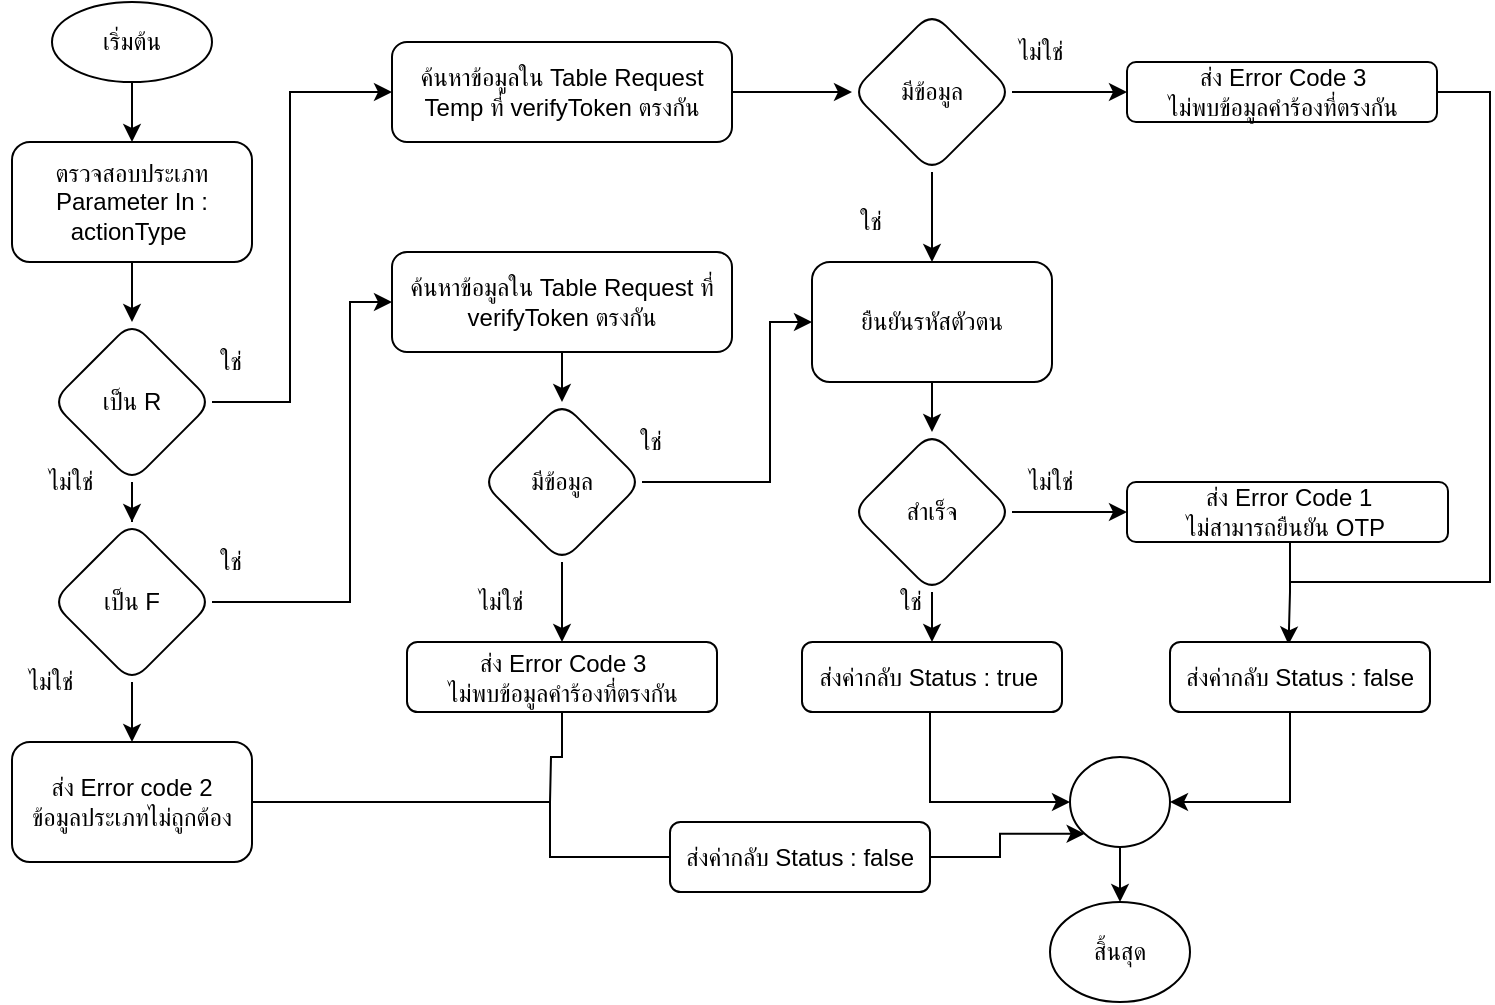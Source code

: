 <mxfile version="20.3.7" type="github" pages="2">
  <diagram id="5tT6JGEHEpbYU6vvurMg" name="หน้า-1">
    <mxGraphModel dx="599" dy="737" grid="1" gridSize="10" guides="1" tooltips="1" connect="1" arrows="1" fold="1" page="1" pageScale="1" pageWidth="827" pageHeight="1169" math="0" shadow="0">
      <root>
        <mxCell id="0" />
        <mxCell id="1" parent="0" />
        <mxCell id="_IzJQ9_v8akHQBwBYt0i-96" value="" style="edgeStyle=orthogonalEdgeStyle;rounded=0;orthogonalLoop=1;jettySize=auto;html=1;" parent="1" source="_IzJQ9_v8akHQBwBYt0i-1" target="_IzJQ9_v8akHQBwBYt0i-31" edge="1">
          <mxGeometry relative="1" as="geometry" />
        </mxCell>
        <mxCell id="_IzJQ9_v8akHQBwBYt0i-1" value="เริ่มต้น" style="ellipse;whiteSpace=wrap;html=1;" parent="1" vertex="1">
          <mxGeometry x="901" y="30" width="80" height="40" as="geometry" />
        </mxCell>
        <mxCell id="_IzJQ9_v8akHQBwBYt0i-31" value="ตรวจสอบประเภท&lt;br&gt;Parameter In : actionType&amp;nbsp;" style="rounded=1;whiteSpace=wrap;html=1;" parent="1" vertex="1">
          <mxGeometry x="881" y="100" width="120" height="60" as="geometry" />
        </mxCell>
        <mxCell id="_IzJQ9_v8akHQBwBYt0i-98" value="" style="edgeStyle=orthogonalEdgeStyle;rounded=0;orthogonalLoop=1;jettySize=auto;html=1;" parent="1" source="_IzJQ9_v8akHQBwBYt0i-34" target="_IzJQ9_v8akHQBwBYt0i-97" edge="1">
          <mxGeometry relative="1" as="geometry" />
        </mxCell>
        <mxCell id="_IzJQ9_v8akHQBwBYt0i-34" value="เป็น R" style="rhombus;whiteSpace=wrap;html=1;rounded=1;" parent="1" vertex="1">
          <mxGeometry x="901" y="190" width="80" height="80" as="geometry" />
        </mxCell>
        <mxCell id="_IzJQ9_v8akHQBwBYt0i-30" value="" style="edgeStyle=orthogonalEdgeStyle;rounded=0;orthogonalLoop=1;jettySize=auto;html=1;exitX=0.5;exitY=1;exitDx=0;exitDy=0;" parent="1" source="_IzJQ9_v8akHQBwBYt0i-31" target="_IzJQ9_v8akHQBwBYt0i-34" edge="1">
          <mxGeometry relative="1" as="geometry" />
        </mxCell>
        <mxCell id="_IzJQ9_v8akHQBwBYt0i-121" value="" style="edgeStyle=orthogonalEdgeStyle;rounded=0;orthogonalLoop=1;jettySize=auto;html=1;endArrow=classic;endFill=1;" parent="1" source="_IzJQ9_v8akHQBwBYt0i-51" target="_IzJQ9_v8akHQBwBYt0i-68" edge="1">
          <mxGeometry relative="1" as="geometry" />
        </mxCell>
        <mxCell id="_IzJQ9_v8akHQBwBYt0i-51" value="" style="ellipse;whiteSpace=wrap;html=1;" parent="1" vertex="1">
          <mxGeometry x="1410" y="407.5" width="50" height="45" as="geometry" />
        </mxCell>
        <mxCell id="_IzJQ9_v8akHQBwBYt0i-68" value="สิ้นสุด" style="ellipse;whiteSpace=wrap;html=1;" parent="1" vertex="1">
          <mxGeometry x="1400" y="480" width="70" height="50" as="geometry" />
        </mxCell>
        <mxCell id="_IzJQ9_v8akHQBwBYt0i-87" style="edgeStyle=orthogonalEdgeStyle;rounded=0;orthogonalLoop=1;jettySize=auto;html=1;entryX=0;entryY=0.5;entryDx=0;entryDy=0;endArrow=classic;endFill=1;" parent="1" source="_IzJQ9_v8akHQBwBYt0i-88" target="_IzJQ9_v8akHQBwBYt0i-51" edge="1">
          <mxGeometry relative="1" as="geometry">
            <Array as="points">
              <mxPoint x="1340" y="430" />
            </Array>
          </mxGeometry>
        </mxCell>
        <mxCell id="_IzJQ9_v8akHQBwBYt0i-88" value="ส่งค่ากลับ Status : true&amp;nbsp;" style="rounded=1;whiteSpace=wrap;html=1;" parent="1" vertex="1">
          <mxGeometry x="1276" y="350" width="130" height="35" as="geometry" />
        </mxCell>
        <mxCell id="_IzJQ9_v8akHQBwBYt0i-33" style="edgeStyle=orthogonalEdgeStyle;rounded=0;orthogonalLoop=1;jettySize=auto;html=1;entryX=0;entryY=0.5;entryDx=0;entryDy=0;" parent="1" source="_IzJQ9_v8akHQBwBYt0i-34" target="_IzJQ9_v8akHQBwBYt0i-72" edge="1">
          <mxGeometry relative="1" as="geometry">
            <Array as="points">
              <mxPoint x="1020" y="230" />
              <mxPoint x="1020" y="75" />
            </Array>
          </mxGeometry>
        </mxCell>
        <mxCell id="_IzJQ9_v8akHQBwBYt0i-105" value="" style="edgeStyle=orthogonalEdgeStyle;rounded=0;orthogonalLoop=1;jettySize=auto;html=1;entryX=0;entryY=0.5;entryDx=0;entryDy=0;" parent="1" source="_IzJQ9_v8akHQBwBYt0i-97" target="_IzJQ9_v8akHQBwBYt0i-110" edge="1">
          <mxGeometry relative="1" as="geometry">
            <mxPoint x="1010" y="330.059" as="targetPoint" />
            <Array as="points">
              <mxPoint x="1050" y="330" />
              <mxPoint x="1050" y="180" />
            </Array>
          </mxGeometry>
        </mxCell>
        <mxCell id="_IzJQ9_v8akHQBwBYt0i-107" value="" style="edgeStyle=orthogonalEdgeStyle;rounded=0;orthogonalLoop=1;jettySize=auto;html=1;" parent="1" source="_IzJQ9_v8akHQBwBYt0i-97" target="_IzJQ9_v8akHQBwBYt0i-106" edge="1">
          <mxGeometry relative="1" as="geometry" />
        </mxCell>
        <mxCell id="_IzJQ9_v8akHQBwBYt0i-97" value="เป็น F" style="rhombus;whiteSpace=wrap;html=1;rounded=1;" parent="1" vertex="1">
          <mxGeometry x="901" y="290" width="80" height="80" as="geometry" />
        </mxCell>
        <mxCell id="_IzJQ9_v8akHQBwBYt0i-99" value="ใช่" style="text;html=1;align=center;verticalAlign=middle;resizable=0;points=[];autosize=1;strokeColor=none;fillColor=none;" parent="1" vertex="1">
          <mxGeometry x="970" y="195" width="40" height="30" as="geometry" />
        </mxCell>
        <mxCell id="_IzJQ9_v8akHQBwBYt0i-100" value="ไม่ใช่" style="text;html=1;align=center;verticalAlign=middle;resizable=0;points=[];autosize=1;strokeColor=none;fillColor=none;" parent="1" vertex="1">
          <mxGeometry x="885" y="255" width="50" height="30" as="geometry" />
        </mxCell>
        <mxCell id="_IzJQ9_v8akHQBwBYt0i-122" style="edgeStyle=orthogonalEdgeStyle;rounded=0;orthogonalLoop=1;jettySize=auto;html=1;endArrow=none;endFill=0;entryX=0;entryY=0.5;entryDx=0;entryDy=0;" parent="1" source="_IzJQ9_v8akHQBwBYt0i-106" target="66u1GEdo-1cmv5JM-1_x-1" edge="1">
          <mxGeometry relative="1" as="geometry">
            <mxPoint x="1340.0" y="430" as="targetPoint" />
            <Array as="points">
              <mxPoint x="1150" y="430" />
              <mxPoint x="1150" y="457" />
            </Array>
          </mxGeometry>
        </mxCell>
        <mxCell id="_IzJQ9_v8akHQBwBYt0i-106" value="ส่ง Error code 2&lt;br&gt;ข้อมูลประเภทไม่ถูกต้อง" style="whiteSpace=wrap;html=1;rounded=1;" parent="1" vertex="1">
          <mxGeometry x="881" y="400" width="120" height="60" as="geometry" />
        </mxCell>
        <mxCell id="_IzJQ9_v8akHQBwBYt0i-108" value="ใช่" style="text;html=1;align=center;verticalAlign=middle;resizable=0;points=[];autosize=1;strokeColor=none;fillColor=none;" parent="1" vertex="1">
          <mxGeometry x="970" y="295" width="40" height="30" as="geometry" />
        </mxCell>
        <mxCell id="_IzJQ9_v8akHQBwBYt0i-109" value="ไม่ใช่" style="text;html=1;align=center;verticalAlign=middle;resizable=0;points=[];autosize=1;strokeColor=none;fillColor=none;" parent="1" vertex="1">
          <mxGeometry x="875" y="355" width="50" height="30" as="geometry" />
        </mxCell>
        <mxCell id="_IzJQ9_v8akHQBwBYt0i-72" value="ค้นหาข้อมูลใน Table Request Temp ที่ verifyToken ตรงกัน" style="rounded=1;whiteSpace=wrap;html=1;" parent="1" vertex="1">
          <mxGeometry x="1071" y="50" width="170" height="50" as="geometry" />
        </mxCell>
        <mxCell id="_IzJQ9_v8akHQBwBYt0i-73" value="มีข้อมูล" style="rhombus;whiteSpace=wrap;html=1;rounded=1;" parent="1" vertex="1">
          <mxGeometry x="1301" y="35" width="80" height="80" as="geometry" />
        </mxCell>
        <mxCell id="_IzJQ9_v8akHQBwBYt0i-74" value="" style="edgeStyle=orthogonalEdgeStyle;rounded=0;orthogonalLoop=1;jettySize=auto;html=1;" parent="1" source="_IzJQ9_v8akHQBwBYt0i-72" target="_IzJQ9_v8akHQBwBYt0i-73" edge="1">
          <mxGeometry relative="1" as="geometry" />
        </mxCell>
        <mxCell id="_IzJQ9_v8akHQBwBYt0i-76" value="ยืนยันรหัสตัวตน" style="whiteSpace=wrap;html=1;rounded=1;" parent="1" vertex="1">
          <mxGeometry x="1281" y="160" width="120" height="60" as="geometry" />
        </mxCell>
        <mxCell id="_IzJQ9_v8akHQBwBYt0i-77" value="" style="edgeStyle=orthogonalEdgeStyle;rounded=0;orthogonalLoop=1;jettySize=auto;html=1;" parent="1" source="_IzJQ9_v8akHQBwBYt0i-73" target="_IzJQ9_v8akHQBwBYt0i-76" edge="1">
          <mxGeometry relative="1" as="geometry">
            <Array as="points">
              <mxPoint x="1341" y="130" />
              <mxPoint x="1341" y="130" />
            </Array>
          </mxGeometry>
        </mxCell>
        <mxCell id="_IzJQ9_v8akHQBwBYt0i-117" value="" style="edgeStyle=orthogonalEdgeStyle;rounded=0;orthogonalLoop=1;jettySize=auto;html=1;endArrow=classic;endFill=1;" parent="1" source="_IzJQ9_v8akHQBwBYt0i-78" target="_IzJQ9_v8akHQBwBYt0i-88" edge="1">
          <mxGeometry relative="1" as="geometry" />
        </mxCell>
        <mxCell id="_IzJQ9_v8akHQBwBYt0i-78" value="สำเร็จ" style="rhombus;whiteSpace=wrap;html=1;rounded=1;" parent="1" vertex="1">
          <mxGeometry x="1301" y="245" width="80" height="80" as="geometry" />
        </mxCell>
        <mxCell id="_IzJQ9_v8akHQBwBYt0i-79" value="" style="edgeStyle=orthogonalEdgeStyle;rounded=0;orthogonalLoop=1;jettySize=auto;html=1;entryX=0.5;entryY=0;entryDx=0;entryDy=0;" parent="1" source="_IzJQ9_v8akHQBwBYt0i-76" target="_IzJQ9_v8akHQBwBYt0i-78" edge="1">
          <mxGeometry relative="1" as="geometry">
            <Array as="points">
              <mxPoint x="1391" y="200" />
              <mxPoint x="1391" y="200" />
            </Array>
          </mxGeometry>
        </mxCell>
        <mxCell id="_IzJQ9_v8akHQBwBYt0i-119" style="edgeStyle=orthogonalEdgeStyle;rounded=0;orthogonalLoop=1;jettySize=auto;html=1;entryX=0.456;entryY=0.035;entryDx=0;entryDy=0;entryPerimeter=0;endArrow=classic;endFill=1;" parent="1" source="_IzJQ9_v8akHQBwBYt0i-81" target="_IzJQ9_v8akHQBwBYt0i-90" edge="1">
          <mxGeometry relative="1" as="geometry">
            <Array as="points">
              <mxPoint x="1520" y="325" />
              <mxPoint x="1519" y="325" />
            </Array>
          </mxGeometry>
        </mxCell>
        <mxCell id="_IzJQ9_v8akHQBwBYt0i-81" value="ส่ง Error Code 1&lt;br&gt;ไม่สามารถยืนยัน OTP&amp;nbsp;" style="whiteSpace=wrap;html=1;rounded=1;" parent="1" vertex="1">
          <mxGeometry x="1438.5" y="270" width="160.5" height="30" as="geometry" />
        </mxCell>
        <mxCell id="_IzJQ9_v8akHQBwBYt0i-82" value="" style="edgeStyle=orthogonalEdgeStyle;rounded=0;orthogonalLoop=1;jettySize=auto;html=1;" parent="1" source="_IzJQ9_v8akHQBwBYt0i-78" target="_IzJQ9_v8akHQBwBYt0i-81" edge="1">
          <mxGeometry relative="1" as="geometry" />
        </mxCell>
        <mxCell id="_IzJQ9_v8akHQBwBYt0i-83" value="ไม่ใช่" style="text;html=1;align=center;verticalAlign=middle;resizable=0;points=[];autosize=1;strokeColor=none;fillColor=none;" parent="1" vertex="1">
          <mxGeometry x="1370" y="40" width="50" height="30" as="geometry" />
        </mxCell>
        <mxCell id="_IzJQ9_v8akHQBwBYt0i-116" style="edgeStyle=orthogonalEdgeStyle;rounded=0;orthogonalLoop=1;jettySize=auto;html=1;endArrow=none;endFill=0;" parent="1" source="_IzJQ9_v8akHQBwBYt0i-85" edge="1">
          <mxGeometry relative="1" as="geometry">
            <mxPoint x="1520" y="320" as="targetPoint" />
            <Array as="points">
              <mxPoint x="1620" y="75" />
              <mxPoint x="1620" y="320" />
              <mxPoint x="1520" y="320" />
            </Array>
          </mxGeometry>
        </mxCell>
        <mxCell id="_IzJQ9_v8akHQBwBYt0i-85" value="ส่ง Error Code 3&lt;br&gt;ไม่พบข้อมูลคำร้องที่ตรงกัน" style="rounded=1;whiteSpace=wrap;html=1;" parent="1" vertex="1">
          <mxGeometry x="1438.5" y="60" width="155" height="30" as="geometry" />
        </mxCell>
        <mxCell id="_IzJQ9_v8akHQBwBYt0i-86" value="" style="edgeStyle=orthogonalEdgeStyle;rounded=0;orthogonalLoop=1;jettySize=auto;html=1;" parent="1" source="_IzJQ9_v8akHQBwBYt0i-73" target="_IzJQ9_v8akHQBwBYt0i-85" edge="1">
          <mxGeometry relative="1" as="geometry" />
        </mxCell>
        <mxCell id="_IzJQ9_v8akHQBwBYt0i-112" value="" style="edgeStyle=orthogonalEdgeStyle;rounded=0;orthogonalLoop=1;jettySize=auto;html=1;" parent="1" source="_IzJQ9_v8akHQBwBYt0i-110" target="_IzJQ9_v8akHQBwBYt0i-111" edge="1">
          <mxGeometry relative="1" as="geometry" />
        </mxCell>
        <mxCell id="_IzJQ9_v8akHQBwBYt0i-110" value="ค้นหาข้อมูลใน Table Request ที่ verifyToken ตรงกัน" style="rounded=1;whiteSpace=wrap;html=1;" parent="1" vertex="1">
          <mxGeometry x="1071" y="155" width="170" height="50" as="geometry" />
        </mxCell>
        <mxCell id="_IzJQ9_v8akHQBwBYt0i-113" style="edgeStyle=orthogonalEdgeStyle;rounded=0;orthogonalLoop=1;jettySize=auto;html=1;entryX=0;entryY=0.5;entryDx=0;entryDy=0;" parent="1" source="_IzJQ9_v8akHQBwBYt0i-111" target="_IzJQ9_v8akHQBwBYt0i-76" edge="1">
          <mxGeometry relative="1" as="geometry">
            <Array as="points">
              <mxPoint x="1260" y="270" />
              <mxPoint x="1260" y="190" />
            </Array>
          </mxGeometry>
        </mxCell>
        <mxCell id="_IzJQ9_v8akHQBwBYt0i-115" value="" style="edgeStyle=orthogonalEdgeStyle;rounded=0;orthogonalLoop=1;jettySize=auto;html=1;" parent="1" source="_IzJQ9_v8akHQBwBYt0i-111" target="_IzJQ9_v8akHQBwBYt0i-114" edge="1">
          <mxGeometry relative="1" as="geometry" />
        </mxCell>
        <mxCell id="_IzJQ9_v8akHQBwBYt0i-111" value="มีข้อมูล" style="rhombus;whiteSpace=wrap;html=1;rounded=1;" parent="1" vertex="1">
          <mxGeometry x="1116" y="230" width="80" height="80" as="geometry" />
        </mxCell>
        <mxCell id="66u1GEdo-1cmv5JM-1_x-2" style="edgeStyle=orthogonalEdgeStyle;rounded=0;orthogonalLoop=1;jettySize=auto;html=1;endArrow=none;endFill=0;" parent="1" source="_IzJQ9_v8akHQBwBYt0i-114" edge="1">
          <mxGeometry relative="1" as="geometry">
            <mxPoint x="1150" y="430" as="targetPoint" />
          </mxGeometry>
        </mxCell>
        <mxCell id="_IzJQ9_v8akHQBwBYt0i-114" value="ส่ง Error Code 3&lt;br&gt;ไม่พบข้อมูลคำร้องที่ตรงกัน" style="rounded=1;whiteSpace=wrap;html=1;" parent="1" vertex="1">
          <mxGeometry x="1078.5" y="350" width="155" height="35" as="geometry" />
        </mxCell>
        <mxCell id="_IzJQ9_v8akHQBwBYt0i-120" style="edgeStyle=orthogonalEdgeStyle;rounded=0;orthogonalLoop=1;jettySize=auto;html=1;entryX=1;entryY=0.5;entryDx=0;entryDy=0;endArrow=classic;endFill=1;" parent="1" source="_IzJQ9_v8akHQBwBYt0i-90" target="_IzJQ9_v8akHQBwBYt0i-51" edge="1">
          <mxGeometry relative="1" as="geometry">
            <Array as="points">
              <mxPoint x="1520" y="430" />
            </Array>
          </mxGeometry>
        </mxCell>
        <mxCell id="_IzJQ9_v8akHQBwBYt0i-90" value="ส่งค่ากลับ Status : false" style="rounded=1;whiteSpace=wrap;html=1;" parent="1" vertex="1">
          <mxGeometry x="1460" y="350" width="130" height="35" as="geometry" />
        </mxCell>
        <mxCell id="_IzJQ9_v8akHQBwBYt0i-124" value="ใช่" style="text;html=1;align=center;verticalAlign=middle;resizable=0;points=[];autosize=1;strokeColor=none;fillColor=none;" parent="1" vertex="1">
          <mxGeometry x="1180" y="235" width="40" height="30" as="geometry" />
        </mxCell>
        <mxCell id="_IzJQ9_v8akHQBwBYt0i-125" value="ไม่ใช่" style="text;html=1;align=center;verticalAlign=middle;resizable=0;points=[];autosize=1;strokeColor=none;fillColor=none;" parent="1" vertex="1">
          <mxGeometry x="1100" y="315" width="50" height="30" as="geometry" />
        </mxCell>
        <mxCell id="_IzJQ9_v8akHQBwBYt0i-126" value="ใช่" style="text;html=1;align=center;verticalAlign=middle;resizable=0;points=[];autosize=1;strokeColor=none;fillColor=none;" parent="1" vertex="1">
          <mxGeometry x="1290" y="125" width="40" height="30" as="geometry" />
        </mxCell>
        <mxCell id="66u1GEdo-1cmv5JM-1_x-3" style="edgeStyle=orthogonalEdgeStyle;rounded=0;orthogonalLoop=1;jettySize=auto;html=1;entryX=0;entryY=1;entryDx=0;entryDy=0;endArrow=classic;endFill=1;" parent="1" source="66u1GEdo-1cmv5JM-1_x-1" target="_IzJQ9_v8akHQBwBYt0i-51" edge="1">
          <mxGeometry relative="1" as="geometry" />
        </mxCell>
        <mxCell id="66u1GEdo-1cmv5JM-1_x-1" value="ส่งค่ากลับ Status : false" style="rounded=1;whiteSpace=wrap;html=1;" parent="1" vertex="1">
          <mxGeometry x="1210" y="440" width="130" height="35" as="geometry" />
        </mxCell>
        <mxCell id="juMsNM8s4j_jNVtFp_6V-1" value="ไม่ใช่" style="text;html=1;align=center;verticalAlign=middle;resizable=0;points=[];autosize=1;strokeColor=none;fillColor=none;" parent="1" vertex="1">
          <mxGeometry x="1375" y="255" width="50" height="30" as="geometry" />
        </mxCell>
        <mxCell id="juMsNM8s4j_jNVtFp_6V-2" value="ใช่" style="text;html=1;align=center;verticalAlign=middle;resizable=0;points=[];autosize=1;strokeColor=none;fillColor=none;" parent="1" vertex="1">
          <mxGeometry x="1310" y="315" width="40" height="30" as="geometry" />
        </mxCell>
      </root>
    </mxGraphModel>
  </diagram>
  <diagram id="PZ2lGf-S9GrczDRg0Y_D" name="หน้า-2">
    <mxGraphModel dx="413" dy="641" grid="1" gridSize="10" guides="1" tooltips="1" connect="1" arrows="1" fold="1" page="1" pageScale="1" pageWidth="827" pageHeight="1169" math="0" shadow="0">
      <root>
        <mxCell id="0" />
        <mxCell id="1" parent="0" />
        <mxCell id="YOzHrFZDF2Af9LhIsgv3-108" value="เริ่มต้น" style="ellipse;whiteSpace=wrap;html=1;" parent="1" vertex="1">
          <mxGeometry x="1199" y="30" width="80" height="40" as="geometry" />
        </mxCell>
        <mxCell id="YOzHrFZDF2Af9LhIsgv3-109" value="ตรวจสอบประเภท&lt;br&gt;Parameter In : actionType&amp;nbsp;" style="rounded=1;whiteSpace=wrap;html=1;" parent="1" vertex="1">
          <mxGeometry x="1179" y="100" width="120" height="60" as="geometry" />
        </mxCell>
        <mxCell id="YOzHrFZDF2Af9LhIsgv3-110" value="" style="edgeStyle=orthogonalEdgeStyle;rounded=0;orthogonalLoop=1;jettySize=auto;html=1;" parent="1" source="YOzHrFZDF2Af9LhIsgv3-108" target="YOzHrFZDF2Af9LhIsgv3-109" edge="1">
          <mxGeometry relative="1" as="geometry" />
        </mxCell>
        <mxCell id="YOzHrFZDF2Af9LhIsgv3-130" value="" style="edgeStyle=orthogonalEdgeStyle;rounded=0;orthogonalLoop=1;jettySize=auto;html=1;" parent="1" source="YOzHrFZDF2Af9LhIsgv3-111" target="YOzHrFZDF2Af9LhIsgv3-124" edge="1">
          <mxGeometry relative="1" as="geometry" />
        </mxCell>
        <mxCell id="YOzHrFZDF2Af9LhIsgv3-111" value="เป็น R ?" style="rhombus;whiteSpace=wrap;html=1;rounded=1;" parent="1" vertex="1">
          <mxGeometry x="1199" y="190" width="80" height="80" as="geometry" />
        </mxCell>
        <mxCell id="YOzHrFZDF2Af9LhIsgv3-112" value="" style="edgeStyle=orthogonalEdgeStyle;rounded=0;orthogonalLoop=1;jettySize=auto;html=1;exitX=0.5;exitY=1;exitDx=0;exitDy=0;" parent="1" source="YOzHrFZDF2Af9LhIsgv3-109" target="YOzHrFZDF2Af9LhIsgv3-111" edge="1">
          <mxGeometry relative="1" as="geometry" />
        </mxCell>
        <mxCell id="YOzHrFZDF2Af9LhIsgv3-114" value="" style="edgeStyle=orthogonalEdgeStyle;rounded=0;orthogonalLoop=1;jettySize=auto;html=1;" parent="1" source="YOzHrFZDF2Af9LhIsgv3-111" target="YOzHrFZDF2Af9LhIsgv3-113" edge="1">
          <mxGeometry relative="1" as="geometry" />
        </mxCell>
        <mxCell id="YOzHrFZDF2Af9LhIsgv3-115" value="ใช่" style="text;html=1;align=center;verticalAlign=middle;resizable=0;points=[];autosize=1;strokeColor=none;fillColor=none;" parent="1" vertex="1">
          <mxGeometry x="1268" y="195" width="40" height="30" as="geometry" />
        </mxCell>
        <mxCell id="YOzHrFZDF2Af9LhIsgv3-116" value="ไม่ใช่" style="text;html=1;align=center;verticalAlign=middle;resizable=0;points=[];autosize=1;strokeColor=none;fillColor=none;" parent="1" vertex="1">
          <mxGeometry x="1183" y="255" width="50" height="30" as="geometry" />
        </mxCell>
        <mxCell id="YOzHrFZDF2Af9LhIsgv3-124" value="ค้นหาข้อมูลใน Table Request Temp ที่ otpToken ตรงกัน" style="rounded=1;whiteSpace=wrap;html=1;" parent="1" vertex="1">
          <mxGeometry x="1320" y="205" width="170" height="50" as="geometry" />
        </mxCell>
        <mxCell id="YOzHrFZDF2Af9LhIsgv3-158" style="edgeStyle=orthogonalEdgeStyle;rounded=0;orthogonalLoop=1;jettySize=auto;html=1;entryX=1;entryY=0.5;entryDx=0;entryDy=0;exitX=0.5;exitY=1;exitDx=0;exitDy=0;" parent="1" source="YOzHrFZDF2Af9LhIsgv3-125" target="YOzHrFZDF2Af9LhIsgv3-145" edge="1">
          <mxGeometry relative="1" as="geometry" />
        </mxCell>
        <mxCell id="YOzHrFZDF2Af9LhIsgv3-125" value="มีข้อมูล ?" style="rhombus;whiteSpace=wrap;html=1;rounded=1;" parent="1" vertex="1">
          <mxGeometry x="1365" y="285" width="80" height="80" as="geometry" />
        </mxCell>
        <mxCell id="YOzHrFZDF2Af9LhIsgv3-126" value="" style="edgeStyle=orthogonalEdgeStyle;rounded=0;orthogonalLoop=1;jettySize=auto;html=1;" parent="1" source="YOzHrFZDF2Af9LhIsgv3-124" target="YOzHrFZDF2Af9LhIsgv3-125" edge="1">
          <mxGeometry relative="1" as="geometry" />
        </mxCell>
        <mxCell id="YOzHrFZDF2Af9LhIsgv3-127" value="ไม่ใช่" style="text;html=1;align=center;verticalAlign=middle;resizable=0;points=[];autosize=1;strokeColor=none;fillColor=none;" parent="1" vertex="1">
          <mxGeometry x="1430" y="285" width="50" height="30" as="geometry" />
        </mxCell>
        <mxCell id="YOzHrFZDF2Af9LhIsgv3-161" style="edgeStyle=orthogonalEdgeStyle;rounded=0;orthogonalLoop=1;jettySize=auto;html=1;entryX=1;entryY=0.5;entryDx=0;entryDy=0;endArrow=classic;endFill=1;" parent="1" source="YOzHrFZDF2Af9LhIsgv3-128" target="YOzHrFZDF2Af9LhIsgv3-152" edge="1">
          <mxGeometry relative="1" as="geometry" />
        </mxCell>
        <mxCell id="YOzHrFZDF2Af9LhIsgv3-128" value="ส่ง Error Code 3&lt;br&gt;ไม่พบข้อมูลคำร้องที่ตรงกัน" style="rounded=1;whiteSpace=wrap;html=1;" parent="1" vertex="1">
          <mxGeometry x="1480" y="310" width="155" height="30" as="geometry" />
        </mxCell>
        <mxCell id="YOzHrFZDF2Af9LhIsgv3-129" value="" style="edgeStyle=orthogonalEdgeStyle;rounded=0;orthogonalLoop=1;jettySize=auto;html=1;" parent="1" source="YOzHrFZDF2Af9LhIsgv3-125" target="YOzHrFZDF2Af9LhIsgv3-128" edge="1">
          <mxGeometry relative="1" as="geometry" />
        </mxCell>
        <mxCell id="YOzHrFZDF2Af9LhIsgv3-159" style="edgeStyle=orthogonalEdgeStyle;rounded=0;orthogonalLoop=1;jettySize=auto;html=1;" parent="1" source="YOzHrFZDF2Af9LhIsgv3-117" target="YOzHrFZDF2Af9LhIsgv3-163" edge="1">
          <mxGeometry relative="1" as="geometry">
            <mxPoint x="1120" y="671" as="targetPoint" />
            <Array as="points">
              <mxPoint x="920" y="610" />
              <mxPoint x="1080" y="610" />
              <mxPoint x="1080" y="674" />
            </Array>
          </mxGeometry>
        </mxCell>
        <mxCell id="YOzHrFZDF2Af9LhIsgv3-117" value="ส่ง Error code 2&lt;br&gt;ข้อมูลประเภทไม่ถูกต้อง" style="whiteSpace=wrap;html=1;rounded=1;" parent="1" vertex="1">
          <mxGeometry x="860" y="200" width="120" height="60" as="geometry" />
        </mxCell>
        <mxCell id="YOzHrFZDF2Af9LhIsgv3-118" value="" style="edgeStyle=orthogonalEdgeStyle;rounded=0;orthogonalLoop=1;jettySize=auto;html=1;" parent="1" source="YOzHrFZDF2Af9LhIsgv3-113" target="YOzHrFZDF2Af9LhIsgv3-117" edge="1">
          <mxGeometry relative="1" as="geometry" />
        </mxCell>
        <mxCell id="YOzHrFZDF2Af9LhIsgv3-120" value="ไม่ใช่" style="text;html=1;align=center;verticalAlign=middle;resizable=0;points=[];autosize=1;strokeColor=none;fillColor=none;" parent="1" vertex="1">
          <mxGeometry x="989" y="195" width="50" height="30" as="geometry" />
        </mxCell>
        <mxCell id="YOzHrFZDF2Af9LhIsgv3-122" value="" style="group" parent="1" vertex="1" connectable="0">
          <mxGeometry x="1039" y="190" width="109" height="80" as="geometry" />
        </mxCell>
        <mxCell id="YOzHrFZDF2Af9LhIsgv3-113" value="เป็น F ?" style="rhombus;whiteSpace=wrap;html=1;rounded=1;" parent="YOzHrFZDF2Af9LhIsgv3-122" vertex="1">
          <mxGeometry width="80" height="80" as="geometry" />
        </mxCell>
        <mxCell id="YOzHrFZDF2Af9LhIsgv3-138" value="" style="group" parent="1" vertex="1" connectable="0">
          <mxGeometry x="994" y="315" width="170" height="230" as="geometry" />
        </mxCell>
        <mxCell id="YOzHrFZDF2Af9LhIsgv3-131" value="ค้นหาข้อมูลใน Table Request ที่ otpToken&amp;nbsp;ตรงกัน" style="rounded=1;whiteSpace=wrap;html=1;" parent="YOzHrFZDF2Af9LhIsgv3-138" vertex="1">
          <mxGeometry width="170" height="50" as="geometry" />
        </mxCell>
        <mxCell id="YOzHrFZDF2Af9LhIsgv3-132" value="มีข้อมูล ?" style="rhombus;whiteSpace=wrap;html=1;rounded=1;" parent="YOzHrFZDF2Af9LhIsgv3-138" vertex="1">
          <mxGeometry x="45" y="75" width="80" height="80" as="geometry" />
        </mxCell>
        <mxCell id="YOzHrFZDF2Af9LhIsgv3-133" value="" style="edgeStyle=orthogonalEdgeStyle;rounded=0;orthogonalLoop=1;jettySize=auto;html=1;" parent="YOzHrFZDF2Af9LhIsgv3-138" source="YOzHrFZDF2Af9LhIsgv3-131" target="YOzHrFZDF2Af9LhIsgv3-132" edge="1">
          <mxGeometry relative="1" as="geometry" />
        </mxCell>
        <mxCell id="YOzHrFZDF2Af9LhIsgv3-134" value="ส่ง Error Code 3&lt;br&gt;ไม่พบข้อมูลคำร้องที่ตรงกัน" style="rounded=1;whiteSpace=wrap;html=1;" parent="YOzHrFZDF2Af9LhIsgv3-138" vertex="1">
          <mxGeometry x="7.5" y="195" width="155" height="35" as="geometry" />
        </mxCell>
        <mxCell id="YOzHrFZDF2Af9LhIsgv3-135" value="" style="edgeStyle=orthogonalEdgeStyle;rounded=0;orthogonalLoop=1;jettySize=auto;html=1;" parent="YOzHrFZDF2Af9LhIsgv3-138" source="YOzHrFZDF2Af9LhIsgv3-132" target="YOzHrFZDF2Af9LhIsgv3-134" edge="1">
          <mxGeometry relative="1" as="geometry" />
        </mxCell>
        <mxCell id="YOzHrFZDF2Af9LhIsgv3-136" value="ใช่" style="text;html=1;align=center;verticalAlign=middle;resizable=0;points=[];autosize=1;strokeColor=none;fillColor=none;" parent="YOzHrFZDF2Af9LhIsgv3-138" vertex="1">
          <mxGeometry x="109" y="80" width="40" height="30" as="geometry" />
        </mxCell>
        <mxCell id="YOzHrFZDF2Af9LhIsgv3-137" value="ไม่ใช่" style="text;html=1;align=center;verticalAlign=middle;resizable=0;points=[];autosize=1;strokeColor=none;fillColor=none;" parent="YOzHrFZDF2Af9LhIsgv3-138" vertex="1">
          <mxGeometry x="29" y="160" width="50" height="30" as="geometry" />
        </mxCell>
        <mxCell id="YOzHrFZDF2Af9LhIsgv3-141" style="edgeStyle=orthogonalEdgeStyle;rounded=0;orthogonalLoop=1;jettySize=auto;html=1;entryX=0.5;entryY=0;entryDx=0;entryDy=0;" parent="1" source="YOzHrFZDF2Af9LhIsgv3-113" target="YOzHrFZDF2Af9LhIsgv3-131" edge="1">
          <mxGeometry relative="1" as="geometry" />
        </mxCell>
        <mxCell id="YOzHrFZDF2Af9LhIsgv3-157" value="" style="edgeStyle=orthogonalEdgeStyle;rounded=0;orthogonalLoop=1;jettySize=auto;html=1;" parent="1" source="YOzHrFZDF2Af9LhIsgv3-132" target="YOzHrFZDF2Af9LhIsgv3-145" edge="1">
          <mxGeometry relative="1" as="geometry" />
        </mxCell>
        <mxCell id="YOzHrFZDF2Af9LhIsgv3-160" style="edgeStyle=orthogonalEdgeStyle;rounded=0;orthogonalLoop=1;jettySize=auto;html=1;endArrow=none;endFill=0;" parent="1" source="YOzHrFZDF2Af9LhIsgv3-134" edge="1">
          <mxGeometry relative="1" as="geometry">
            <mxPoint x="1079" y="610" as="targetPoint" />
          </mxGeometry>
        </mxCell>
        <mxCell id="YOzHrFZDF2Af9LhIsgv3-162" value="ใช่" style="text;html=1;align=center;verticalAlign=middle;resizable=0;points=[];autosize=1;strokeColor=none;fillColor=none;" parent="1" vertex="1">
          <mxGeometry x="1370" y="365" width="40" height="30" as="geometry" />
        </mxCell>
        <mxCell id="YOzHrFZDF2Af9LhIsgv3-119" value="ใช่" style="text;html=1;align=center;verticalAlign=middle;resizable=0;points=[];autosize=1;strokeColor=none;fillColor=none;" parent="1" vertex="1">
          <mxGeometry x="1073.5" y="270" width="40" height="30" as="geometry" />
        </mxCell>
        <mxCell id="YOzHrFZDF2Af9LhIsgv3-142" value="สิ้นสุด" style="ellipse;whiteSpace=wrap;html=1;" parent="1" vertex="1">
          <mxGeometry x="1344" y="840" width="50" height="45" as="geometry" />
        </mxCell>
        <mxCell id="YOzHrFZDF2Af9LhIsgv3-166" style="edgeStyle=orthogonalEdgeStyle;rounded=0;orthogonalLoop=1;jettySize=auto;html=1;endArrow=classic;endFill=1;" parent="1" source="YOzHrFZDF2Af9LhIsgv3-144" target="zZgjOwHYrx9zx7rFHvQs-1" edge="1">
          <mxGeometry relative="1" as="geometry">
            <mxPoint x="1369" y="700" as="targetPoint" />
          </mxGeometry>
        </mxCell>
        <mxCell id="YOzHrFZDF2Af9LhIsgv3-144" value="ส่งค่ากลับ Status : true&amp;nbsp;" style="rounded=1;whiteSpace=wrap;html=1;" parent="1" vertex="1">
          <mxGeometry x="1210" y="590" width="130" height="35" as="geometry" />
        </mxCell>
        <mxCell id="YOzHrFZDF2Af9LhIsgv3-145" value="ยืนยันรหัสตัวตน ด้วยรหัส numberOTP" style="whiteSpace=wrap;html=1;rounded=1;" parent="1" vertex="1">
          <mxGeometry x="1215" y="400" width="120" height="60" as="geometry" />
        </mxCell>
        <mxCell id="YOzHrFZDF2Af9LhIsgv3-146" value="" style="edgeStyle=orthogonalEdgeStyle;rounded=0;orthogonalLoop=1;jettySize=auto;html=1;endArrow=classic;endFill=1;" parent="1" source="YOzHrFZDF2Af9LhIsgv3-147" target="YOzHrFZDF2Af9LhIsgv3-144" edge="1">
          <mxGeometry relative="1" as="geometry" />
        </mxCell>
        <mxCell id="YOzHrFZDF2Af9LhIsgv3-147" value="สำเร็จ ?" style="rhombus;whiteSpace=wrap;html=1;rounded=1;" parent="1" vertex="1">
          <mxGeometry x="1235" y="485" width="80" height="80" as="geometry" />
        </mxCell>
        <mxCell id="YOzHrFZDF2Af9LhIsgv3-148" value="" style="edgeStyle=orthogonalEdgeStyle;rounded=0;orthogonalLoop=1;jettySize=auto;html=1;entryX=0.5;entryY=0;entryDx=0;entryDy=0;" parent="1" source="YOzHrFZDF2Af9LhIsgv3-145" target="YOzHrFZDF2Af9LhIsgv3-147" edge="1">
          <mxGeometry relative="1" as="geometry">
            <Array as="points">
              <mxPoint x="1325" y="440" />
              <mxPoint x="1325" y="440" />
            </Array>
          </mxGeometry>
        </mxCell>
        <mxCell id="YOzHrFZDF2Af9LhIsgv3-149" value="ส่ง Error Code 1&lt;br&gt;ไม่สามารถยืนยัน OTP&amp;nbsp;" style="whiteSpace=wrap;html=1;rounded=1;" parent="1" vertex="1">
          <mxGeometry x="1372.5" y="510" width="160.5" height="30" as="geometry" />
        </mxCell>
        <mxCell id="YOzHrFZDF2Af9LhIsgv3-150" value="" style="edgeStyle=orthogonalEdgeStyle;rounded=0;orthogonalLoop=1;jettySize=auto;html=1;" parent="1" source="YOzHrFZDF2Af9LhIsgv3-147" target="YOzHrFZDF2Af9LhIsgv3-149" edge="1">
          <mxGeometry relative="1" as="geometry" />
        </mxCell>
        <mxCell id="YOzHrFZDF2Af9LhIsgv3-151" style="edgeStyle=orthogonalEdgeStyle;rounded=0;orthogonalLoop=1;jettySize=auto;html=1;endArrow=classic;endFill=1;" parent="1" source="YOzHrFZDF2Af9LhIsgv3-152" target="YOzHrFZDF2Af9LhIsgv3-142" edge="1">
          <mxGeometry relative="1" as="geometry">
            <Array as="points">
              <mxPoint x="1454" y="860" />
            </Array>
          </mxGeometry>
        </mxCell>
        <mxCell id="YOzHrFZDF2Af9LhIsgv3-152" value="ส่งค่ากลับ Status : false" style="rounded=1;whiteSpace=wrap;html=1;" parent="1" vertex="1">
          <mxGeometry x="1394" y="590" width="130" height="35" as="geometry" />
        </mxCell>
        <mxCell id="YOzHrFZDF2Af9LhIsgv3-153" value="ไม่ใช่" style="text;html=1;align=center;verticalAlign=middle;resizable=0;points=[];autosize=1;strokeColor=none;fillColor=none;" parent="1" vertex="1">
          <mxGeometry x="1309" y="495" width="50" height="30" as="geometry" />
        </mxCell>
        <mxCell id="YOzHrFZDF2Af9LhIsgv3-154" value="ใช่" style="text;html=1;align=center;verticalAlign=middle;resizable=0;points=[];autosize=1;strokeColor=none;fillColor=none;" parent="1" vertex="1">
          <mxGeometry x="1244" y="555" width="40" height="30" as="geometry" />
        </mxCell>
        <mxCell id="YOzHrFZDF2Af9LhIsgv3-155" style="edgeStyle=orthogonalEdgeStyle;rounded=0;orthogonalLoop=1;jettySize=auto;html=1;entryX=0.456;entryY=0.035;entryDx=0;entryDy=0;entryPerimeter=0;endArrow=classic;endFill=1;" parent="1" source="YOzHrFZDF2Af9LhIsgv3-149" target="YOzHrFZDF2Af9LhIsgv3-152" edge="1">
          <mxGeometry relative="1" as="geometry">
            <Array as="points">
              <mxPoint x="1454" y="565" />
              <mxPoint x="1453" y="565" />
            </Array>
          </mxGeometry>
        </mxCell>
        <mxCell id="YOzHrFZDF2Af9LhIsgv3-163" value="ส่งค่ากลับ Status : false&amp;nbsp;" style="rounded=1;whiteSpace=wrap;html=1;" parent="1" vertex="1">
          <mxGeometry x="1114" y="740" width="130" height="35" as="geometry" />
        </mxCell>
        <mxCell id="YOzHrFZDF2Af9LhIsgv3-164" style="edgeStyle=orthogonalEdgeStyle;rounded=0;orthogonalLoop=1;jettySize=auto;html=1;endArrow=classic;endFill=1;" parent="1" source="YOzHrFZDF2Af9LhIsgv3-163" target="YOzHrFZDF2Af9LhIsgv3-142" edge="1">
          <mxGeometry relative="1" as="geometry">
            <mxPoint x="1350" y="674" as="targetPoint" />
            <Array as="points">
              <mxPoint x="1185" y="863" />
            </Array>
          </mxGeometry>
        </mxCell>
        <mxCell id="zZgjOwHYrx9zx7rFHvQs-3" value="" style="edgeStyle=orthogonalEdgeStyle;rounded=0;orthogonalLoop=1;jettySize=auto;html=1;" edge="1" parent="1" source="zZgjOwHYrx9zx7rFHvQs-1" target="zZgjOwHYrx9zx7rFHvQs-2">
          <mxGeometry relative="1" as="geometry" />
        </mxCell>
        <mxCell id="zZgjOwHYrx9zx7rFHvQs-1" value="ทำการ generate verifyToken" style="rounded=1;whiteSpace=wrap;html=1;" vertex="1" parent="1">
          <mxGeometry x="1244" y="680" width="160" height="35" as="geometry" />
        </mxCell>
        <mxCell id="zZgjOwHYrx9zx7rFHvQs-4" style="edgeStyle=orthogonalEdgeStyle;rounded=0;orthogonalLoop=1;jettySize=auto;html=1;" edge="1" parent="1" source="zZgjOwHYrx9zx7rFHvQs-2" target="YOzHrFZDF2Af9LhIsgv3-142">
          <mxGeometry relative="1" as="geometry" />
        </mxCell>
        <mxCell id="zZgjOwHYrx9zx7rFHvQs-2" value="ส่งกลับเลขรหัสใบคำร้องที่ otpToken ตรงกัน" style="whiteSpace=wrap;html=1;rounded=1;" vertex="1" parent="1">
          <mxGeometry x="1261" y="731.25" width="126" height="52.5" as="geometry" />
        </mxCell>
      </root>
    </mxGraphModel>
  </diagram>
</mxfile>
